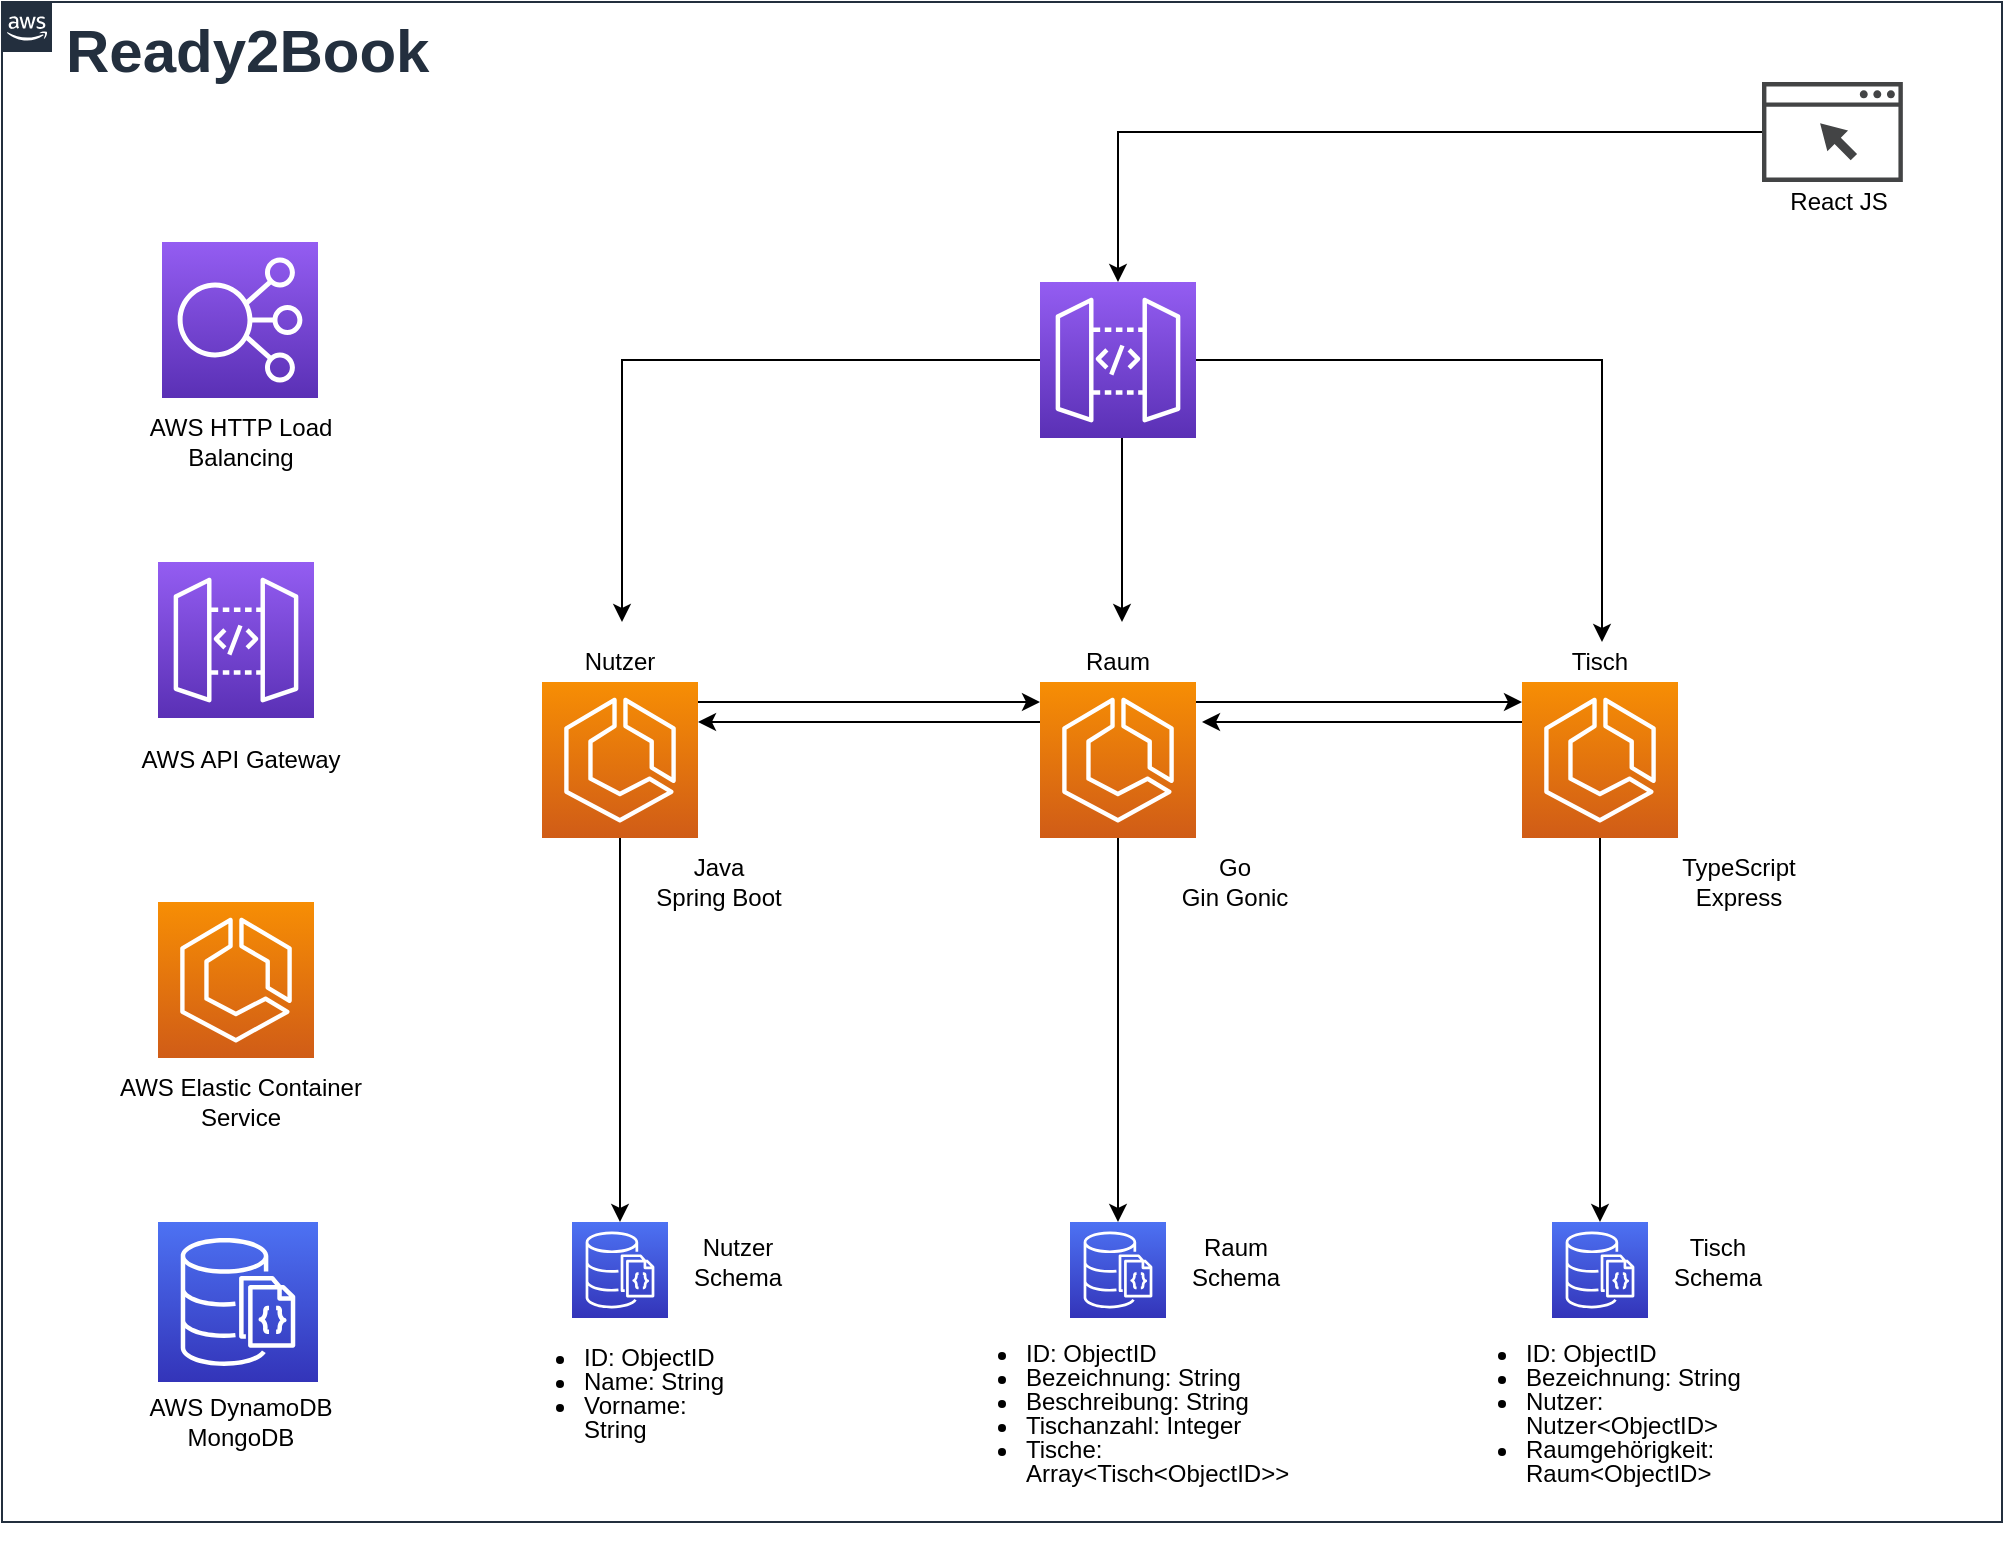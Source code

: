 <mxfile version="13.6.4" type="github">
  <diagram id="Ht1M8jgEwFfnCIfOTk4-" name="Page-1">
    <mxGraphModel dx="1673" dy="896" grid="1" gridSize="10" guides="1" tooltips="1" connect="1" arrows="1" fold="1" page="1" pageScale="1" pageWidth="1169" pageHeight="827" math="0" shadow="0">
      <root>
        <mxCell id="0" />
        <mxCell id="1" parent="0" />
        <mxCell id="wH5Ers80hM915nKeiFpg-1" value="" style="outlineConnect=0;fontColor=#232F3E;gradientColor=#4D72F3;gradientDirection=north;fillColor=#3334B9;strokeColor=#ffffff;dashed=0;verticalLabelPosition=bottom;verticalAlign=top;align=center;html=1;fontSize=12;fontStyle=0;aspect=fixed;shape=mxgraph.aws4.resourceIcon;resIcon=mxgraph.aws4.documentdb_with_mongodb_compatibility;" vertex="1" parent="1">
          <mxGeometry x="325" y="640" width="48" height="48" as="geometry" />
        </mxCell>
        <mxCell id="wH5Ers80hM915nKeiFpg-2" value="" style="outlineConnect=0;fontColor=#232F3E;gradientColor=#4D72F3;gradientDirection=north;fillColor=#3334B9;strokeColor=#ffffff;dashed=0;verticalLabelPosition=bottom;verticalAlign=top;align=center;html=1;fontSize=12;fontStyle=0;aspect=fixed;shape=mxgraph.aws4.resourceIcon;resIcon=mxgraph.aws4.documentdb_with_mongodb_compatibility;" vertex="1" parent="1">
          <mxGeometry x="574" y="640" width="48" height="48" as="geometry" />
        </mxCell>
        <mxCell id="wH5Ers80hM915nKeiFpg-3" value="" style="outlineConnect=0;fontColor=#232F3E;gradientColor=#4D72F3;gradientDirection=north;fillColor=#3334B9;strokeColor=#ffffff;dashed=0;verticalLabelPosition=bottom;verticalAlign=top;align=center;html=1;fontSize=12;fontStyle=0;aspect=fixed;shape=mxgraph.aws4.resourceIcon;resIcon=mxgraph.aws4.documentdb_with_mongodb_compatibility;" vertex="1" parent="1">
          <mxGeometry x="815" y="640" width="48" height="48" as="geometry" />
        </mxCell>
        <mxCell id="wH5Ers80hM915nKeiFpg-7" style="edgeStyle=orthogonalEdgeStyle;rounded=0;orthogonalLoop=1;jettySize=auto;html=1;" edge="1" parent="1" source="wH5Ers80hM915nKeiFpg-4" target="wH5Ers80hM915nKeiFpg-1">
          <mxGeometry relative="1" as="geometry" />
        </mxCell>
        <mxCell id="wH5Ers80hM915nKeiFpg-4" value="" style="outlineConnect=0;fontColor=#232F3E;gradientColor=#F78E04;gradientDirection=north;fillColor=#D05C17;strokeColor=#ffffff;dashed=0;verticalLabelPosition=bottom;verticalAlign=top;align=center;html=1;fontSize=12;fontStyle=0;aspect=fixed;shape=mxgraph.aws4.resourceIcon;resIcon=mxgraph.aws4.ecs;" vertex="1" parent="1">
          <mxGeometry x="310" y="370" width="78" height="78" as="geometry" />
        </mxCell>
        <mxCell id="wH5Ers80hM915nKeiFpg-9" style="edgeStyle=orthogonalEdgeStyle;rounded=0;orthogonalLoop=1;jettySize=auto;html=1;" edge="1" parent="1" source="wH5Ers80hM915nKeiFpg-5" target="wH5Ers80hM915nKeiFpg-3">
          <mxGeometry relative="1" as="geometry">
            <Array as="points">
              <mxPoint x="839" y="590" />
              <mxPoint x="839" y="590" />
            </Array>
          </mxGeometry>
        </mxCell>
        <mxCell id="wH5Ers80hM915nKeiFpg-38" style="edgeStyle=orthogonalEdgeStyle;rounded=0;orthogonalLoop=1;jettySize=auto;html=1;" edge="1" parent="1" source="wH5Ers80hM915nKeiFpg-5">
          <mxGeometry relative="1" as="geometry">
            <mxPoint x="640" y="390" as="targetPoint" />
            <Array as="points">
              <mxPoint x="640" y="390" />
            </Array>
          </mxGeometry>
        </mxCell>
        <mxCell id="wH5Ers80hM915nKeiFpg-5" value="" style="outlineConnect=0;fontColor=#232F3E;gradientColor=#F78E04;gradientDirection=north;fillColor=#D05C17;strokeColor=#ffffff;dashed=0;verticalLabelPosition=bottom;verticalAlign=top;align=center;html=1;fontSize=12;fontStyle=0;aspect=fixed;shape=mxgraph.aws4.resourceIcon;resIcon=mxgraph.aws4.ecs;" vertex="1" parent="1">
          <mxGeometry x="800" y="370" width="78" height="78" as="geometry" />
        </mxCell>
        <mxCell id="wH5Ers80hM915nKeiFpg-8" style="edgeStyle=orthogonalEdgeStyle;rounded=0;orthogonalLoop=1;jettySize=auto;html=1;" edge="1" parent="1" source="wH5Ers80hM915nKeiFpg-6" target="wH5Ers80hM915nKeiFpg-2">
          <mxGeometry relative="1" as="geometry">
            <Array as="points">
              <mxPoint x="598" y="570" />
              <mxPoint x="598" y="570" />
            </Array>
          </mxGeometry>
        </mxCell>
        <mxCell id="wH5Ers80hM915nKeiFpg-30" style="edgeStyle=orthogonalEdgeStyle;rounded=0;orthogonalLoop=1;jettySize=auto;html=1;" edge="1" parent="1" source="wH5Ers80hM915nKeiFpg-6" target="wH5Ers80hM915nKeiFpg-4">
          <mxGeometry relative="1" as="geometry">
            <Array as="points">
              <mxPoint x="480" y="390" />
              <mxPoint x="480" y="390" />
            </Array>
          </mxGeometry>
        </mxCell>
        <mxCell id="wH5Ers80hM915nKeiFpg-32" style="edgeStyle=orthogonalEdgeStyle;rounded=0;orthogonalLoop=1;jettySize=auto;html=1;" edge="1" parent="1" source="wH5Ers80hM915nKeiFpg-6" target="wH5Ers80hM915nKeiFpg-5">
          <mxGeometry relative="1" as="geometry">
            <Array as="points">
              <mxPoint x="720" y="380" />
              <mxPoint x="720" y="380" />
            </Array>
          </mxGeometry>
        </mxCell>
        <mxCell id="wH5Ers80hM915nKeiFpg-6" value="" style="outlineConnect=0;fontColor=#232F3E;gradientColor=#F78E04;gradientDirection=north;fillColor=#D05C17;strokeColor=#ffffff;dashed=0;verticalLabelPosition=bottom;verticalAlign=top;align=center;html=1;fontSize=12;fontStyle=0;aspect=fixed;shape=mxgraph.aws4.resourceIcon;resIcon=mxgraph.aws4.ecs;" vertex="1" parent="1">
          <mxGeometry x="559" y="370" width="78" height="78" as="geometry" />
        </mxCell>
        <mxCell id="wH5Ers80hM915nKeiFpg-11" style="edgeStyle=orthogonalEdgeStyle;rounded=0;orthogonalLoop=1;jettySize=auto;html=1;" edge="1" parent="1" source="wH5Ers80hM915nKeiFpg-10">
          <mxGeometry relative="1" as="geometry">
            <mxPoint x="350" y="340" as="targetPoint" />
            <Array as="points">
              <mxPoint x="350" y="209" />
              <mxPoint x="350" y="340" />
            </Array>
          </mxGeometry>
        </mxCell>
        <mxCell id="wH5Ers80hM915nKeiFpg-12" style="edgeStyle=orthogonalEdgeStyle;rounded=0;orthogonalLoop=1;jettySize=auto;html=1;" edge="1" parent="1" source="wH5Ers80hM915nKeiFpg-10">
          <mxGeometry relative="1" as="geometry">
            <mxPoint x="600" y="340" as="targetPoint" />
            <Array as="points">
              <mxPoint x="600" y="340" />
            </Array>
          </mxGeometry>
        </mxCell>
        <mxCell id="wH5Ers80hM915nKeiFpg-13" style="edgeStyle=orthogonalEdgeStyle;rounded=0;orthogonalLoop=1;jettySize=auto;html=1;" edge="1" parent="1" source="wH5Ers80hM915nKeiFpg-10">
          <mxGeometry relative="1" as="geometry">
            <mxPoint x="840" y="350" as="targetPoint" />
            <Array as="points">
              <mxPoint x="840" y="209" />
              <mxPoint x="840" y="340" />
            </Array>
          </mxGeometry>
        </mxCell>
        <mxCell id="wH5Ers80hM915nKeiFpg-10" value="" style="outlineConnect=0;fontColor=#232F3E;gradientColor=#945DF2;gradientDirection=north;fillColor=#5A30B5;strokeColor=#ffffff;dashed=0;verticalLabelPosition=bottom;verticalAlign=top;align=center;html=1;fontSize=12;fontStyle=0;aspect=fixed;shape=mxgraph.aws4.resourceIcon;resIcon=mxgraph.aws4.api_gateway;" vertex="1" parent="1">
          <mxGeometry x="559" y="170" width="78" height="78" as="geometry" />
        </mxCell>
        <mxCell id="wH5Ers80hM915nKeiFpg-14" value="" style="outlineConnect=0;fontColor=#232F3E;gradientColor=#945DF2;gradientDirection=north;fillColor=#5A30B5;strokeColor=#ffffff;dashed=0;verticalLabelPosition=bottom;verticalAlign=top;align=center;html=1;fontSize=12;fontStyle=0;aspect=fixed;shape=mxgraph.aws4.resourceIcon;resIcon=mxgraph.aws4.elastic_load_balancing;" vertex="1" parent="1">
          <mxGeometry x="120" y="150" width="78" height="78" as="geometry" />
        </mxCell>
        <mxCell id="wH5Ers80hM915nKeiFpg-17" value="Nutzer" style="text;html=1;strokeColor=none;fillColor=none;align=center;verticalAlign=middle;whiteSpace=wrap;rounded=0;" vertex="1" parent="1">
          <mxGeometry x="329" y="350" width="40" height="20" as="geometry" />
        </mxCell>
        <mxCell id="wH5Ers80hM915nKeiFpg-18" value="Raum" style="text;html=1;strokeColor=none;fillColor=none;align=center;verticalAlign=middle;whiteSpace=wrap;rounded=0;" vertex="1" parent="1">
          <mxGeometry x="578" y="350" width="40" height="20" as="geometry" />
        </mxCell>
        <mxCell id="wH5Ers80hM915nKeiFpg-19" value="Tisch" style="text;html=1;strokeColor=none;fillColor=none;align=center;verticalAlign=middle;whiteSpace=wrap;rounded=0;" vertex="1" parent="1">
          <mxGeometry x="819" y="350" width="40" height="20" as="geometry" />
        </mxCell>
        <mxCell id="wH5Ers80hM915nKeiFpg-21" style="edgeStyle=orthogonalEdgeStyle;rounded=0;orthogonalLoop=1;jettySize=auto;html=1;" edge="1" parent="1" target="wH5Ers80hM915nKeiFpg-6">
          <mxGeometry relative="1" as="geometry">
            <mxPoint x="388" y="380" as="sourcePoint" />
            <mxPoint x="530" y="400" as="targetPoint" />
            <Array as="points">
              <mxPoint x="388" y="380" />
            </Array>
          </mxGeometry>
        </mxCell>
        <mxCell id="wH5Ers80hM915nKeiFpg-34" value="&lt;ul style=&quot;line-height: 100%&quot;&gt;&lt;li&gt;ID: ObjectID&lt;/li&gt;&lt;li&gt;Name: String&lt;br&gt;&lt;/li&gt;&lt;li&gt;Vorname: String&lt;/li&gt;&lt;/ul&gt;" style="text;html=1;strokeColor=none;fillColor=none;align=left;verticalAlign=middle;whiteSpace=wrap;rounded=0;" vertex="1" parent="1">
          <mxGeometry x="289" y="650" width="120" height="150" as="geometry" />
        </mxCell>
        <mxCell id="wH5Ers80hM915nKeiFpg-35" value="&lt;ul style=&quot;line-height: 100%&quot;&gt;&lt;li&gt;ID: ObjectID&lt;/li&gt;&lt;li&gt;Bezeichnung: String&lt;br&gt;&lt;/li&gt;&lt;li&gt;Beschreibung: String&lt;/li&gt;&lt;li&gt;Tischanzahl: Integer&lt;/li&gt;&lt;li&gt;Tische: Array&amp;lt;Tisch&amp;lt;ObjectID&amp;gt;&amp;gt;&lt;/li&gt;&lt;/ul&gt;" style="text;html=1;strokeColor=none;fillColor=none;align=left;verticalAlign=middle;whiteSpace=wrap;rounded=0;" vertex="1" parent="1">
          <mxGeometry x="510" y="660" width="210" height="150" as="geometry" />
        </mxCell>
        <mxCell id="wH5Ers80hM915nKeiFpg-36" value="&lt;ul style=&quot;line-height: 100%&quot;&gt;&lt;li&gt;ID: ObjectID&lt;/li&gt;&lt;li&gt;Bezeichnung: String&lt;br&gt;&lt;/li&gt;&lt;li&gt;Nutzer: Nutzer&amp;lt;ObjectID&amp;gt;&lt;/li&gt;&lt;li&gt;Raumgehörigkeit: Raum&amp;lt;ObjectID&amp;gt;&lt;/li&gt;&lt;/ul&gt;" style="text;html=1;strokeColor=none;fillColor=none;align=left;verticalAlign=middle;whiteSpace=wrap;rounded=0;" vertex="1" parent="1">
          <mxGeometry x="760" y="660" width="180" height="150" as="geometry" />
        </mxCell>
        <mxCell id="wH5Ers80hM915nKeiFpg-43" style="edgeStyle=orthogonalEdgeStyle;rounded=0;orthogonalLoop=1;jettySize=auto;html=1;" edge="1" parent="1" source="wH5Ers80hM915nKeiFpg-42" target="wH5Ers80hM915nKeiFpg-10">
          <mxGeometry relative="1" as="geometry">
            <mxPoint x="600" y="80" as="targetPoint" />
          </mxGeometry>
        </mxCell>
        <mxCell id="wH5Ers80hM915nKeiFpg-42" value="" style="pointerEvents=1;shadow=0;dashed=0;html=1;strokeColor=none;fillColor=#434445;aspect=fixed;labelPosition=center;verticalLabelPosition=bottom;verticalAlign=top;align=center;outlineConnect=0;shape=mxgraph.vvd.web_browser;" vertex="1" parent="1">
          <mxGeometry x="920" y="70" width="70.42" height="50" as="geometry" />
        </mxCell>
        <mxCell id="wH5Ers80hM915nKeiFpg-44" value="Nutzer&lt;br&gt;Schema" style="text;html=1;strokeColor=none;fillColor=none;align=center;verticalAlign=middle;whiteSpace=wrap;rounded=0;" vertex="1" parent="1">
          <mxGeometry x="388" y="650" width="40" height="20" as="geometry" />
        </mxCell>
        <mxCell id="wH5Ers80hM915nKeiFpg-45" value="Raum&lt;br&gt;Schema" style="text;html=1;strokeColor=none;fillColor=none;align=center;verticalAlign=middle;whiteSpace=wrap;rounded=0;" vertex="1" parent="1">
          <mxGeometry x="637" y="650" width="40" height="20" as="geometry" />
        </mxCell>
        <mxCell id="wH5Ers80hM915nKeiFpg-46" value="Tisch&lt;br&gt;Schema" style="text;html=1;strokeColor=none;fillColor=none;align=center;verticalAlign=middle;whiteSpace=wrap;rounded=0;" vertex="1" parent="1">
          <mxGeometry x="878" y="650" width="40" height="20" as="geometry" />
        </mxCell>
        <mxCell id="wH5Ers80hM915nKeiFpg-48" value="Java&lt;br&gt;Spring Boot" style="text;html=1;strokeColor=none;fillColor=none;align=center;verticalAlign=middle;whiteSpace=wrap;rounded=0;" vertex="1" parent="1">
          <mxGeometry x="360" y="460" width="77" height="20" as="geometry" />
        </mxCell>
        <mxCell id="wH5Ers80hM915nKeiFpg-49" value="Go&lt;br&gt;Gin Gonic" style="text;html=1;strokeColor=none;fillColor=none;align=center;verticalAlign=middle;whiteSpace=wrap;rounded=0;" vertex="1" parent="1">
          <mxGeometry x="618" y="460" width="77" height="20" as="geometry" />
        </mxCell>
        <mxCell id="wH5Ers80hM915nKeiFpg-50" value="TypeScript&lt;br&gt;Express" style="text;html=1;strokeColor=none;fillColor=none;align=center;verticalAlign=middle;whiteSpace=wrap;rounded=0;" vertex="1" parent="1">
          <mxGeometry x="870" y="460" width="77" height="20" as="geometry" />
        </mxCell>
        <mxCell id="wH5Ers80hM915nKeiFpg-51" value="React JS" style="text;html=1;strokeColor=none;fillColor=none;align=center;verticalAlign=middle;whiteSpace=wrap;rounded=0;" vertex="1" parent="1">
          <mxGeometry x="920" y="120" width="77" height="20" as="geometry" />
        </mxCell>
        <mxCell id="wH5Ers80hM915nKeiFpg-52" value="" style="outlineConnect=0;fontColor=#232F3E;gradientColor=#945DF2;gradientDirection=north;fillColor=#5A30B5;strokeColor=#ffffff;dashed=0;verticalLabelPosition=bottom;verticalAlign=top;align=center;html=1;fontSize=12;fontStyle=0;aspect=fixed;shape=mxgraph.aws4.resourceIcon;resIcon=mxgraph.aws4.api_gateway;" vertex="1" parent="1">
          <mxGeometry x="118" y="310" width="78" height="78" as="geometry" />
        </mxCell>
        <mxCell id="wH5Ers80hM915nKeiFpg-53" value="" style="outlineConnect=0;fontColor=#232F3E;gradientColor=#F78E04;gradientDirection=north;fillColor=#D05C17;strokeColor=#ffffff;dashed=0;verticalLabelPosition=bottom;verticalAlign=top;align=center;html=1;fontSize=12;fontStyle=0;aspect=fixed;shape=mxgraph.aws4.resourceIcon;resIcon=mxgraph.aws4.ecs;" vertex="1" parent="1">
          <mxGeometry x="118" y="480" width="78" height="78" as="geometry" />
        </mxCell>
        <mxCell id="wH5Ers80hM915nKeiFpg-54" value="" style="outlineConnect=0;fontColor=#232F3E;gradientColor=#4D72F3;gradientDirection=north;fillColor=#3334B9;strokeColor=#ffffff;dashed=0;verticalLabelPosition=bottom;verticalAlign=top;align=center;html=1;fontSize=12;fontStyle=0;aspect=fixed;shape=mxgraph.aws4.resourceIcon;resIcon=mxgraph.aws4.documentdb_with_mongodb_compatibility;" vertex="1" parent="1">
          <mxGeometry x="118" y="640" width="80" height="80" as="geometry" />
        </mxCell>
        <mxCell id="wH5Ers80hM915nKeiFpg-55" value="AWS HTTP Load Balancing" style="text;html=1;strokeColor=none;fillColor=none;align=center;verticalAlign=middle;whiteSpace=wrap;rounded=0;" vertex="1" parent="1">
          <mxGeometry x="93.5" y="240" width="131" height="20" as="geometry" />
        </mxCell>
        <mxCell id="wH5Ers80hM915nKeiFpg-56" value="AWS API Gateway" style="text;html=1;strokeColor=none;fillColor=none;align=center;verticalAlign=middle;whiteSpace=wrap;rounded=0;" vertex="1" parent="1">
          <mxGeometry x="93.5" y="399" width="131" height="20" as="geometry" />
        </mxCell>
        <mxCell id="wH5Ers80hM915nKeiFpg-57" value="AWS Elastic Container Service" style="text;html=1;strokeColor=none;fillColor=none;align=center;verticalAlign=middle;whiteSpace=wrap;rounded=0;" vertex="1" parent="1">
          <mxGeometry x="93.5" y="570" width="131" height="20" as="geometry" />
        </mxCell>
        <mxCell id="wH5Ers80hM915nKeiFpg-58" value="AWS DynamoDB&lt;br&gt;MongoDB" style="text;html=1;strokeColor=none;fillColor=none;align=center;verticalAlign=middle;whiteSpace=wrap;rounded=0;" vertex="1" parent="1">
          <mxGeometry x="93.5" y="730" width="131" height="20" as="geometry" />
        </mxCell>
        <mxCell id="wH5Ers80hM915nKeiFpg-59" value="&lt;font style=&quot;font-size: 30px&quot;&gt;&lt;b&gt;Ready2Book&lt;/b&gt;&lt;/font&gt;" style="points=[[0,0],[0.25,0],[0.5,0],[0.75,0],[1,0],[1,0.25],[1,0.5],[1,0.75],[1,1],[0.75,1],[0.5,1],[0.25,1],[0,1],[0,0.75],[0,0.5],[0,0.25]];outlineConnect=0;gradientColor=none;html=1;whiteSpace=wrap;fontSize=12;fontStyle=0;shape=mxgraph.aws4.group;grIcon=mxgraph.aws4.group_aws_cloud_alt;strokeColor=#232F3E;fillColor=none;verticalAlign=top;align=left;spacingLeft=30;fontColor=#232F3E;dashed=0;" vertex="1" parent="1">
          <mxGeometry x="40" y="30" width="1000" height="760" as="geometry" />
        </mxCell>
      </root>
    </mxGraphModel>
  </diagram>
</mxfile>
